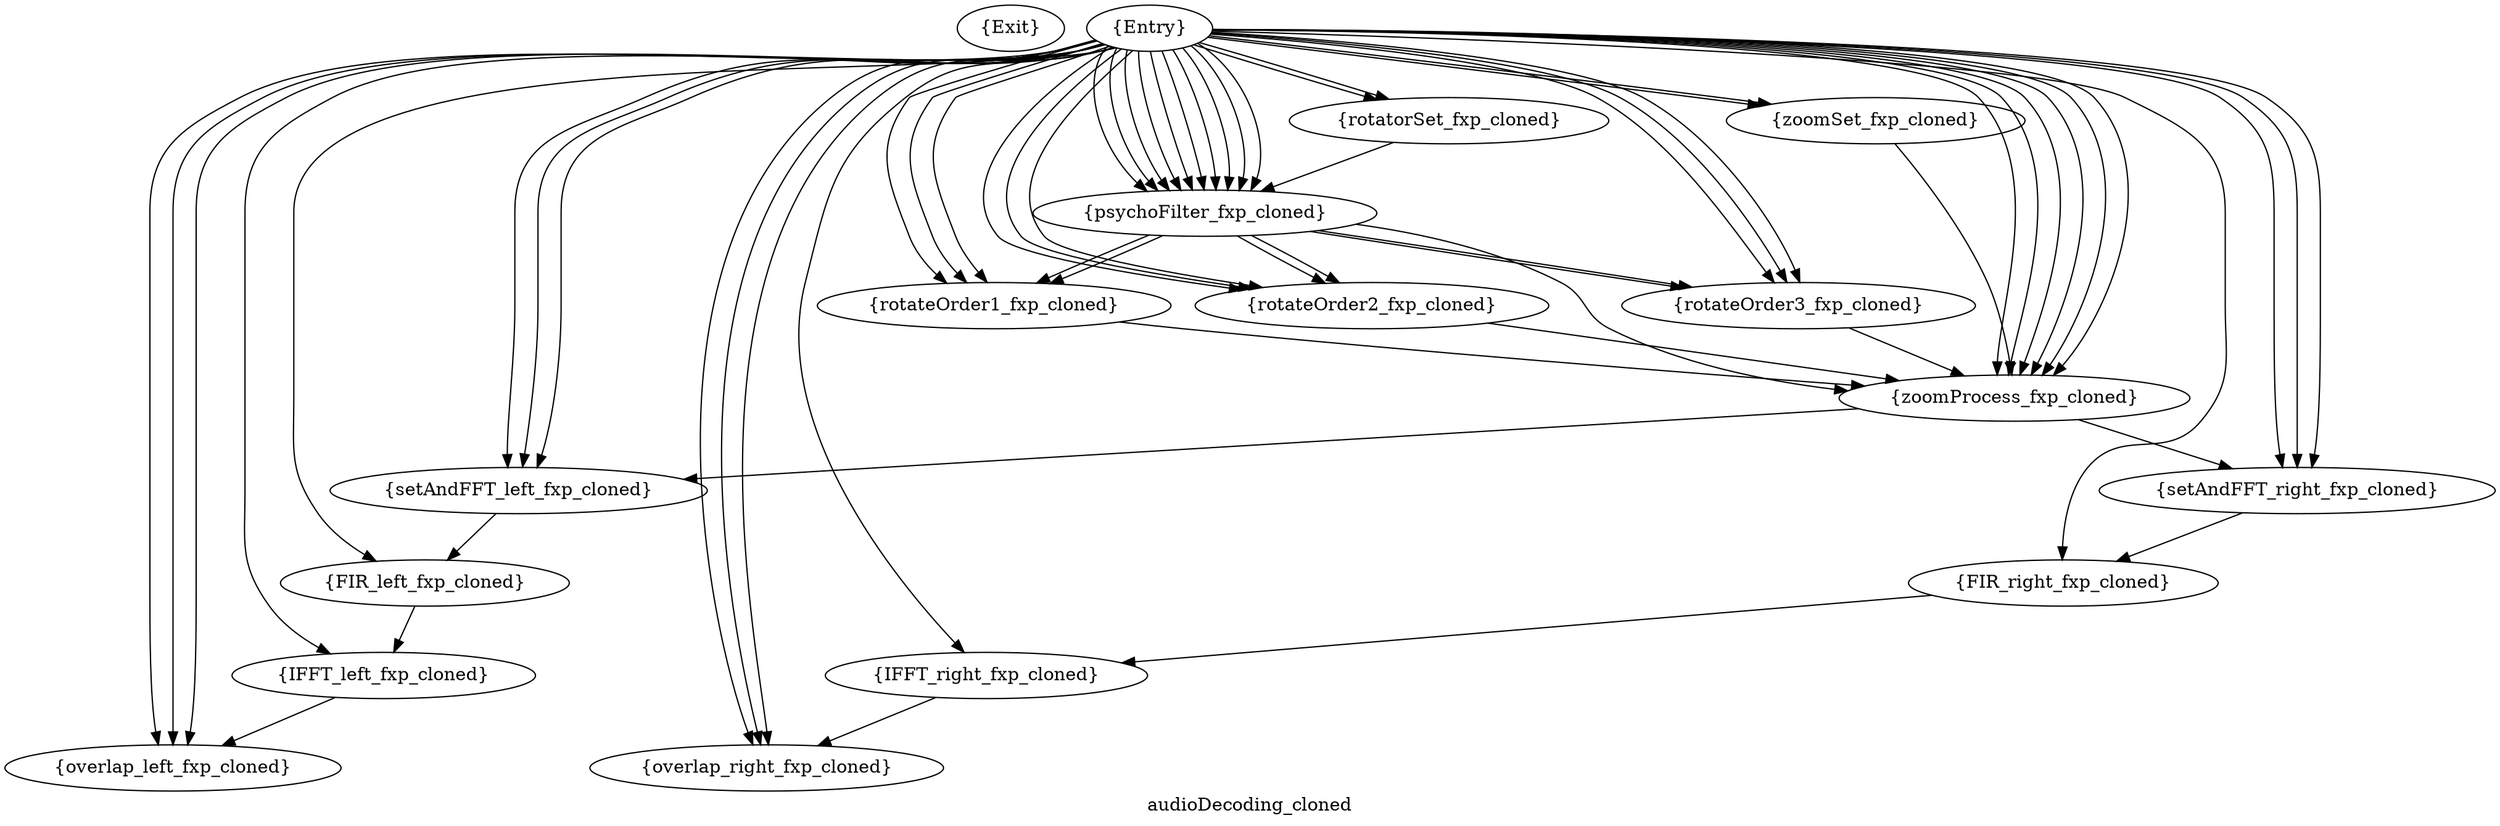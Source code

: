 digraph "audioDecoding_cloned" {
	label="audioDecoding_cloned";
	compound=true;
	Node0x69109b0 [shape=record,shape=oval,label="{Exit}"];
	Node0x6903b50 [shape=record,shape=oval,label="{Entry}"];
	Node0x6903b50 -> Node0x693ec90;
	Node0x6903b50 -> Node0x693ec90;
	Node0x6903b50 -> Node0x68fdcf0;
	Node0x6903b50 -> Node0x68fdcf0;
	Node0x6903b50 -> Node0x68fdcf0;
	Node0x6903b50 -> Node0x68fdcf0;
	Node0x6903b50 -> Node0x68fdcf0;
	Node0x6903b50 -> Node0x68fdcf0;
	Node0x6903b50 -> Node0x68fdcf0;
	Node0x6903b50 -> Node0x68fdcf0;
	Node0x6903b50 -> Node0x68fdcf0;
	Node0x6903b50 -> Node0x68fdcf0;
	Node0x6903b50 -> Node0x69c9ee0;
	Node0x6903b50 -> Node0x69c9ee0;
	Node0x6903b50 -> Node0x69c9ee0;
	Node0x6903b50 -> Node0x6923b20;
	Node0x6903b50 -> Node0x6923b20;
	Node0x6903b50 -> Node0x6923b20;
	Node0x6903b50 -> Node0x6921450;
	Node0x6903b50 -> Node0x6921450;
	Node0x6903b50 -> Node0x6921450;
	Node0x6903b50 -> Node0x69d0020;
	Node0x6903b50 -> Node0x69d0020;
	Node0x6903b50 -> Node0x6a62d60;
	Node0x6903b50 -> Node0x6a62d60;
	Node0x6903b50 -> Node0x6a62d60;
	Node0x6903b50 -> Node0x6a62d60;
	Node0x6903b50 -> Node0x6a62d60;
	Node0x6903b50 -> Node0x6a62d60;
	Node0x6903b50 -> Node0x6aaa8a0;
	Node0x6903b50 -> Node0x6aaa8a0;
	Node0x6903b50 -> Node0x6aaa8a0;
	Node0x6903b50 -> Node0x6ab3bb0;
	Node0x6903b50 -> Node0x6ab3bb0;
	Node0x6903b50 -> Node0x6ab3bb0;
	Node0x6903b50 -> Node0x6ad2310;
	Node0x6903b50 -> Node0x6aa05b0;
	Node0x6903b50 -> Node0x6ae3710;
	Node0x6903b50 -> Node0x6ae6380;
	Node0x6903b50 -> Node0x6aea240;
	Node0x6903b50 -> Node0x6aea240;
	Node0x6903b50 -> Node0x6aea240;
	Node0x6903b50 -> Node0x6a02540;
	Node0x6903b50 -> Node0x6a02540;
	Node0x6903b50 -> Node0x6a02540;
	Node0x693ec90 [shape=record,shape=oval,label="{rotatorSet_fxp_cloned}"];
	Node0x693ec90 -> Node0x68fdcf0;
	Node0x69d0020 [shape=record,shape=oval,label="{zoomSet_fxp_cloned}"];
	Node0x69d0020 -> Node0x6a62d60;
	Node0x68fdcf0 [shape=record,shape=oval,label="{psychoFilter_fxp_cloned}"];
	Node0x68fdcf0 -> Node0x69c9ee0;
	Node0x68fdcf0 -> Node0x69c9ee0;
	Node0x68fdcf0 -> Node0x6923b20;
	Node0x68fdcf0 -> Node0x6923b20;
	Node0x68fdcf0 -> Node0x6921450;
	Node0x68fdcf0 -> Node0x6921450;
	Node0x68fdcf0 -> Node0x6a62d60;
	Node0x69c9ee0 [shape=record,shape=oval,label="{rotateOrder1_fxp_cloned}"];
	Node0x69c9ee0 -> Node0x6a62d60;
	Node0x6923b20 [shape=record,shape=oval,label="{rotateOrder2_fxp_cloned}"];
	Node0x6923b20 -> Node0x6a62d60;
	Node0x6921450 [shape=record,shape=oval,label="{rotateOrder3_fxp_cloned}"];
	Node0x6921450 -> Node0x6a62d60;
	Node0x6a62d60 [shape=record,shape=oval,label="{zoomProcess_fxp_cloned}"];
	Node0x6a62d60 -> Node0x6aaa8a0;
	Node0x6a62d60 -> Node0x6ab3bb0;
	Node0x6aaa8a0 [shape=record,shape=oval,label="{setAndFFT_left_fxp_cloned}"];
	Node0x6aaa8a0 -> Node0x6ad2310;
	Node0x6ab3bb0 [shape=record,shape=oval,label="{setAndFFT_right_fxp_cloned}"];
	Node0x6ab3bb0 -> Node0x6aa05b0;
	Node0x6ad2310 [shape=record,shape=oval,label="{FIR_left_fxp_cloned}"];
	Node0x6ad2310 -> Node0x6ae3710;
	Node0x6aa05b0 [shape=record,shape=oval,label="{FIR_right_fxp_cloned}"];
	Node0x6aa05b0 -> Node0x6ae6380;
	Node0x6ae3710 [shape=record,shape=oval,label="{IFFT_left_fxp_cloned}"];
	Node0x6ae3710 -> Node0x6aea240;
	Node0x6ae6380 [shape=record,shape=oval,label="{IFFT_right_fxp_cloned}"];
	Node0x6ae6380 -> Node0x6a02540;
	Node0x6aea240 [shape=record,shape=oval,label="{overlap_left_fxp_cloned}"];
	Node0x6a02540 [shape=record,shape=oval,label="{overlap_right_fxp_cloned}"];
}
